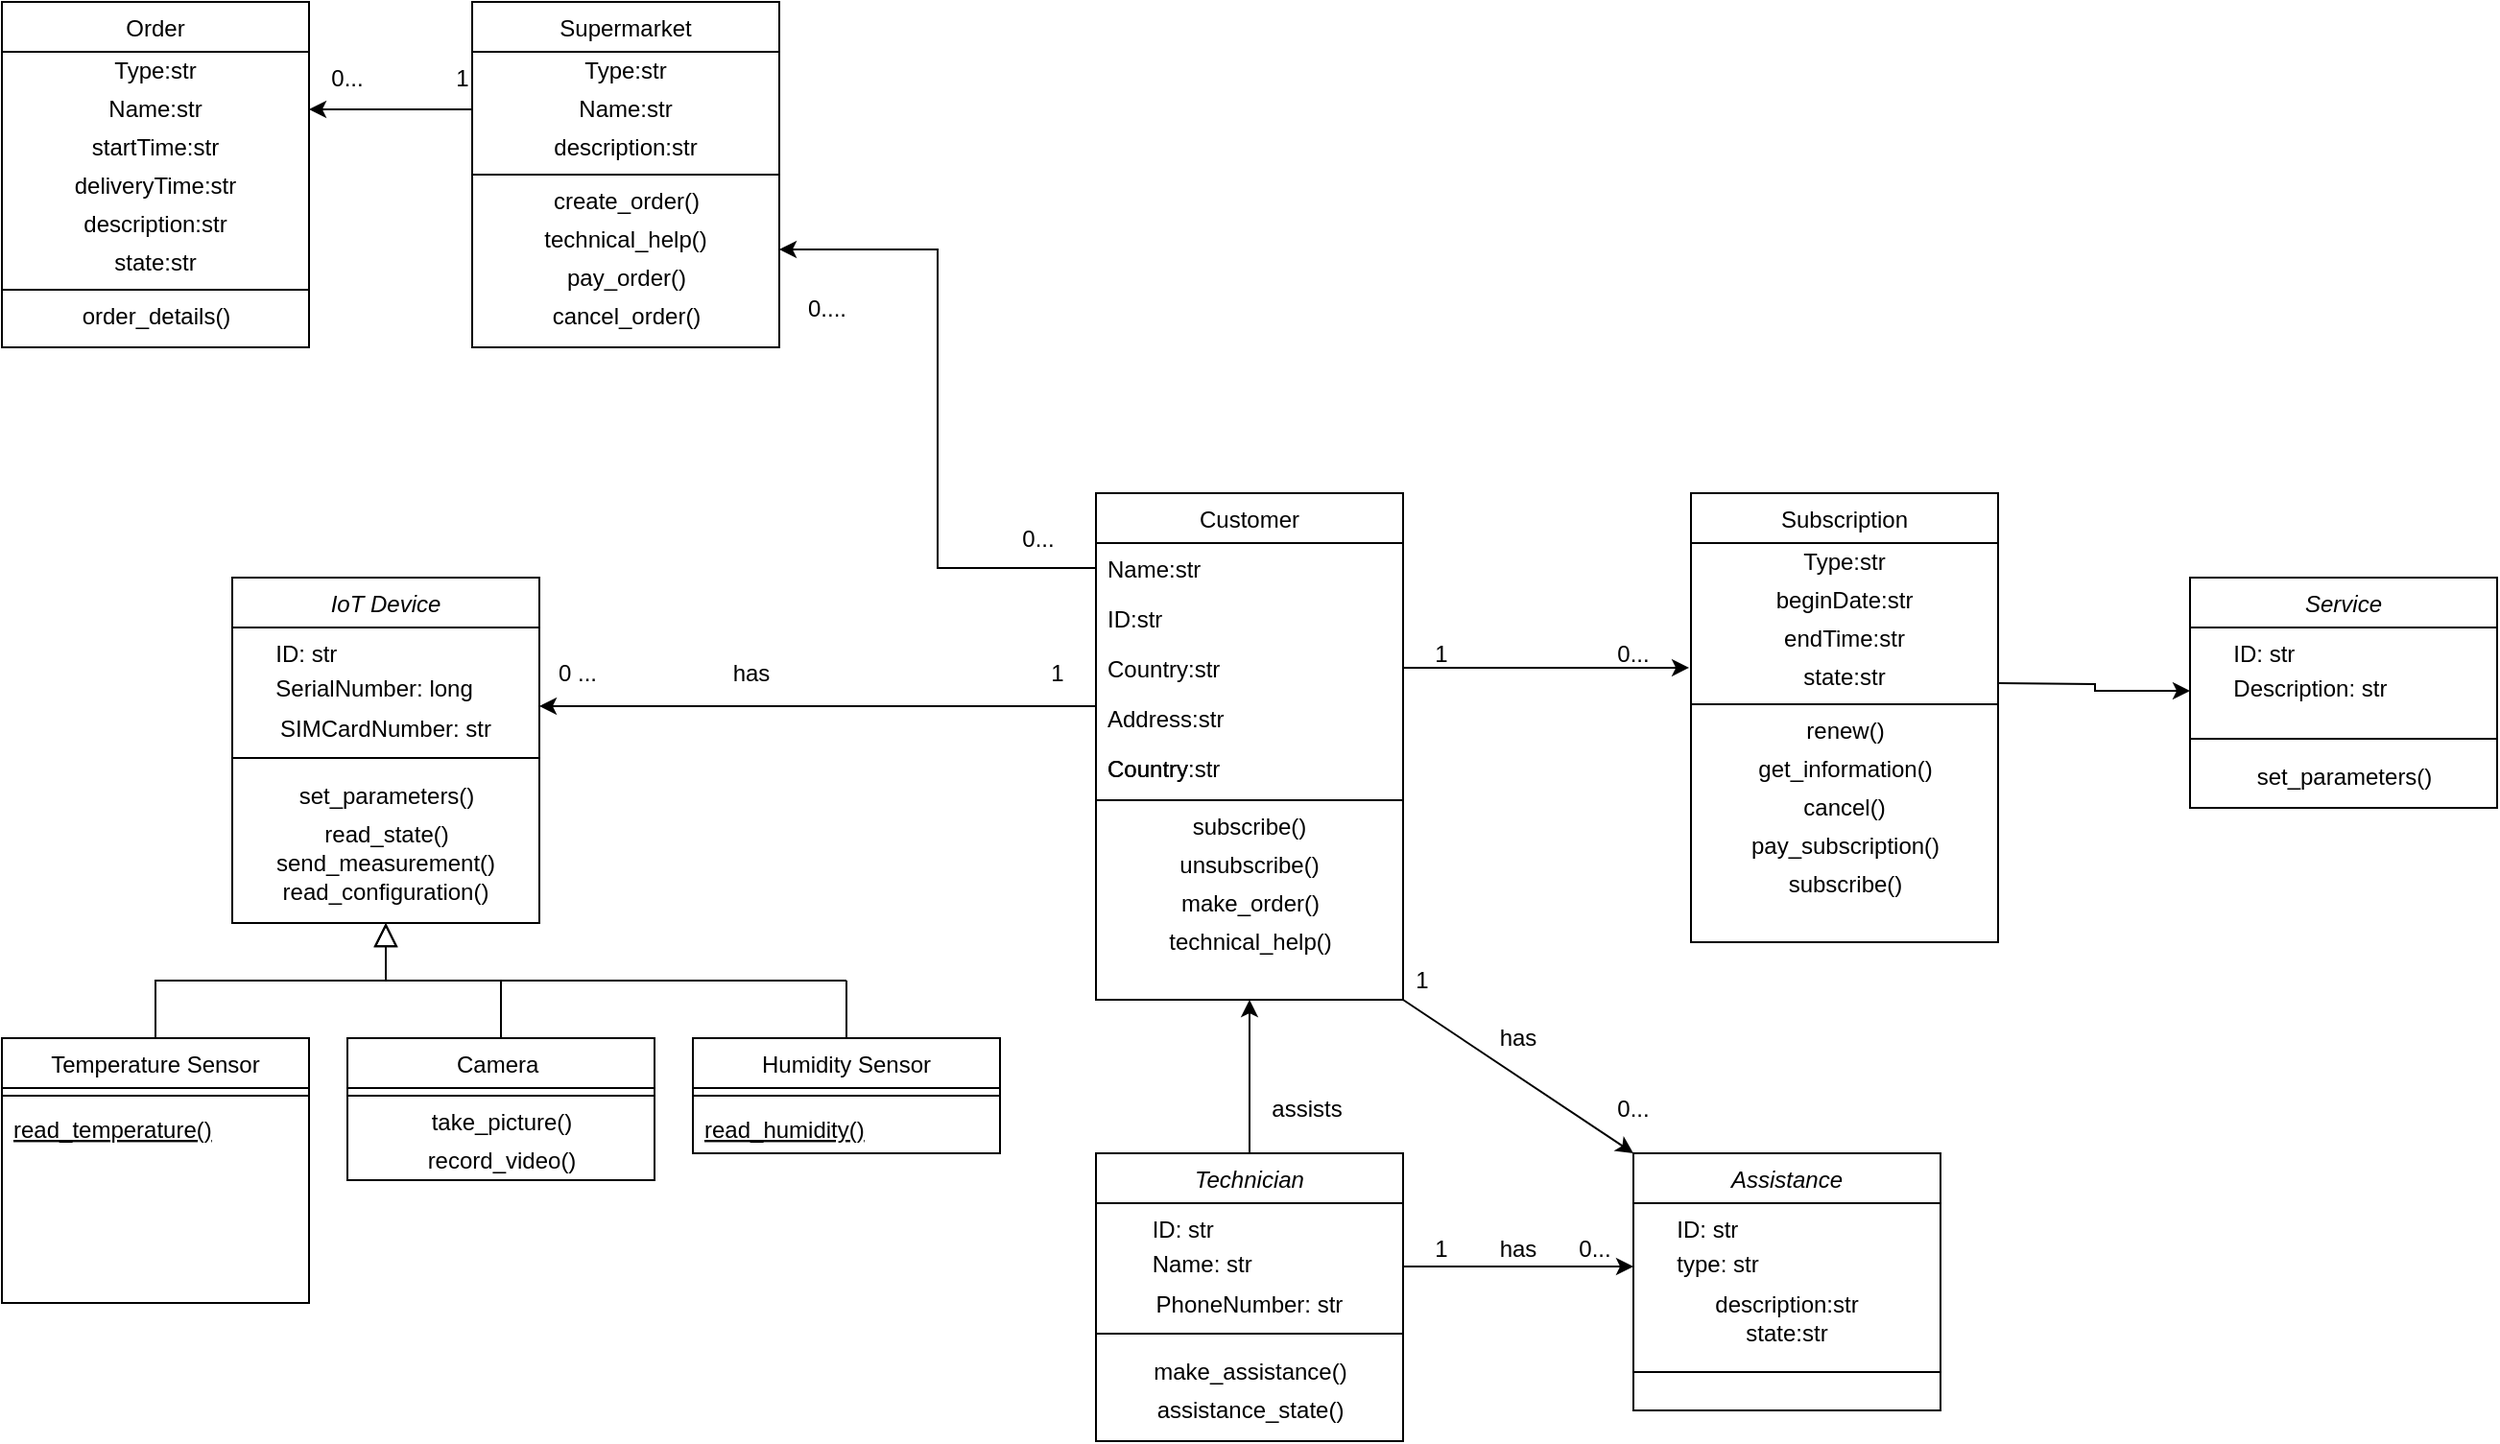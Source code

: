 <mxfile version="14.4.9" type="device"><diagram id="C5RBs43oDa-KdzZeNtuy" name="Page-1"><mxGraphModel dx="868" dy="1619" grid="1" gridSize="10" guides="1" tooltips="1" connect="1" arrows="1" fold="1" page="1" pageScale="1" pageWidth="827" pageHeight="1169" math="0" shadow="0"><root><mxCell id="WIyWlLk6GJQsqaUBKTNV-0"/><mxCell id="WIyWlLk6GJQsqaUBKTNV-1" parent="WIyWlLk6GJQsqaUBKTNV-0"/><mxCell id="zkfFHV4jXpPFQw0GAbJ--0" value="IoT Device" style="swimlane;fontStyle=2;align=center;verticalAlign=top;childLayout=stackLayout;horizontal=1;startSize=26;horizontalStack=0;resizeParent=1;resizeLast=0;collapsible=1;marginBottom=0;rounded=0;shadow=0;strokeWidth=1;" parent="WIyWlLk6GJQsqaUBKTNV-1" vertex="1"><mxGeometry x="240" y="120" width="160" height="180" as="geometry"><mxRectangle x="230" y="140" width="160" height="26" as="alternateBounds"/></mxGeometry></mxCell><mxCell id="zkfFHV4jXpPFQw0GAbJ--1" value="     ID: str" style="text;align=left;verticalAlign=top;spacingLeft=4;spacingRight=4;overflow=hidden;rotatable=0;points=[[0,0.5],[1,0.5]];portConstraint=eastwest;" parent="zkfFHV4jXpPFQw0GAbJ--0" vertex="1"><mxGeometry y="26" width="160" height="18" as="geometry"/></mxCell><mxCell id="zkfFHV4jXpPFQw0GAbJ--3" value="     SerialNumber: long&#10;" style="text;align=left;verticalAlign=top;spacingLeft=4;spacingRight=4;overflow=hidden;rotatable=0;points=[[0,0.5],[1,0.5]];portConstraint=eastwest;rounded=0;shadow=0;html=0;" parent="zkfFHV4jXpPFQw0GAbJ--0" vertex="1"><mxGeometry y="44" width="160" height="30" as="geometry"/></mxCell><mxCell id="Us1QKYMHrfAHXgwKgfNl-19" value="&lt;span style=&quot;text-align: left&quot;&gt;SIMCardNumber: str&lt;/span&gt;" style="text;html=1;strokeColor=none;fillColor=none;align=center;verticalAlign=middle;whiteSpace=wrap;rounded=0;" vertex="1" parent="zkfFHV4jXpPFQw0GAbJ--0"><mxGeometry y="74" width="160" height="10" as="geometry"/></mxCell><mxCell id="zkfFHV4jXpPFQw0GAbJ--4" value="" style="line;html=1;strokeWidth=1;align=left;verticalAlign=middle;spacingTop=-1;spacingLeft=3;spacingRight=3;rotatable=0;labelPosition=right;points=[];portConstraint=eastwest;" parent="zkfFHV4jXpPFQw0GAbJ--0" vertex="1"><mxGeometry y="84" width="160" height="20" as="geometry"/></mxCell><mxCell id="Us1QKYMHrfAHXgwKgfNl-12" value="set_parameters()" style="text;html=1;align=center;verticalAlign=middle;resizable=0;points=[];autosize=1;" vertex="1" parent="zkfFHV4jXpPFQw0GAbJ--0"><mxGeometry y="104" width="160" height="20" as="geometry"/></mxCell><mxCell id="Us1QKYMHrfAHXgwKgfNl-11" value="read_state()" style="text;html=1;align=center;verticalAlign=middle;resizable=0;points=[];autosize=1;" vertex="1" parent="zkfFHV4jXpPFQw0GAbJ--0"><mxGeometry y="124" width="160" height="20" as="geometry"/></mxCell><mxCell id="Us1QKYMHrfAHXgwKgfNl-8" value="send_measurement()" style="text;html=1;strokeColor=none;fillColor=none;align=center;verticalAlign=middle;whiteSpace=wrap;rounded=0;" vertex="1" parent="zkfFHV4jXpPFQw0GAbJ--0"><mxGeometry y="144" width="160" height="10" as="geometry"/></mxCell><mxCell id="Us1QKYMHrfAHXgwKgfNl-10" value="read_configuration()" style="text;html=1;strokeColor=none;fillColor=none;align=center;verticalAlign=middle;whiteSpace=wrap;rounded=0;" vertex="1" parent="zkfFHV4jXpPFQw0GAbJ--0"><mxGeometry y="154" width="160" height="20" as="geometry"/></mxCell><mxCell id="zkfFHV4jXpPFQw0GAbJ--6" value="Temperature Sensor" style="swimlane;fontStyle=0;align=center;verticalAlign=top;childLayout=stackLayout;horizontal=1;startSize=26;horizontalStack=0;resizeParent=1;resizeLast=0;collapsible=1;marginBottom=0;rounded=0;shadow=0;strokeWidth=1;" parent="WIyWlLk6GJQsqaUBKTNV-1" vertex="1"><mxGeometry x="120" y="360" width="160" height="138" as="geometry"><mxRectangle x="130" y="380" width="160" height="26" as="alternateBounds"/></mxGeometry></mxCell><mxCell id="zkfFHV4jXpPFQw0GAbJ--9" value="" style="line;html=1;strokeWidth=1;align=left;verticalAlign=middle;spacingTop=-1;spacingLeft=3;spacingRight=3;rotatable=0;labelPosition=right;points=[];portConstraint=eastwest;" parent="zkfFHV4jXpPFQw0GAbJ--6" vertex="1"><mxGeometry y="26" width="160" height="8" as="geometry"/></mxCell><mxCell id="zkfFHV4jXpPFQw0GAbJ--10" value="read_temperature()" style="text;align=left;verticalAlign=top;spacingLeft=4;spacingRight=4;overflow=hidden;rotatable=0;points=[[0,0.5],[1,0.5]];portConstraint=eastwest;fontStyle=4" parent="zkfFHV4jXpPFQw0GAbJ--6" vertex="1"><mxGeometry y="34" width="160" height="26" as="geometry"/></mxCell><mxCell id="zkfFHV4jXpPFQw0GAbJ--12" value="" style="endArrow=block;endSize=10;endFill=0;shadow=0;strokeWidth=1;rounded=0;edgeStyle=elbowEdgeStyle;elbow=vertical;" parent="WIyWlLk6GJQsqaUBKTNV-1" source="zkfFHV4jXpPFQw0GAbJ--6" target="zkfFHV4jXpPFQw0GAbJ--0" edge="1"><mxGeometry width="160" relative="1" as="geometry"><mxPoint x="200" y="203" as="sourcePoint"/><mxPoint x="200" y="203" as="targetPoint"/></mxGeometry></mxCell><mxCell id="zkfFHV4jXpPFQw0GAbJ--13" value="Camera " style="swimlane;fontStyle=0;align=center;verticalAlign=top;childLayout=stackLayout;horizontal=1;startSize=26;horizontalStack=0;resizeParent=1;resizeLast=0;collapsible=1;marginBottom=0;rounded=0;shadow=0;strokeWidth=1;" parent="WIyWlLk6GJQsqaUBKTNV-1" vertex="1"><mxGeometry x="300" y="360" width="160" height="74" as="geometry"><mxRectangle x="340" y="380" width="170" height="26" as="alternateBounds"/></mxGeometry></mxCell><mxCell id="zkfFHV4jXpPFQw0GAbJ--15" value="" style="line;html=1;strokeWidth=1;align=left;verticalAlign=middle;spacingTop=-1;spacingLeft=3;spacingRight=3;rotatable=0;labelPosition=right;points=[];portConstraint=eastwest;" parent="zkfFHV4jXpPFQw0GAbJ--13" vertex="1"><mxGeometry y="26" width="160" height="8" as="geometry"/></mxCell><mxCell id="Us1QKYMHrfAHXgwKgfNl-22" value="take_picture()" style="text;html=1;align=center;verticalAlign=middle;resizable=0;points=[];autosize=1;" vertex="1" parent="zkfFHV4jXpPFQw0GAbJ--13"><mxGeometry y="34" width="160" height="20" as="geometry"/></mxCell><mxCell id="Us1QKYMHrfAHXgwKgfNl-23" value="record_video()" style="text;html=1;align=center;verticalAlign=middle;resizable=0;points=[];autosize=1;" vertex="1" parent="zkfFHV4jXpPFQw0GAbJ--13"><mxGeometry y="54" width="160" height="20" as="geometry"/></mxCell><mxCell id="zkfFHV4jXpPFQw0GAbJ--16" value="" style="endArrow=block;endSize=10;endFill=0;shadow=0;strokeWidth=1;rounded=0;edgeStyle=elbowEdgeStyle;elbow=vertical;" parent="WIyWlLk6GJQsqaUBKTNV-1" source="zkfFHV4jXpPFQw0GAbJ--13" target="zkfFHV4jXpPFQw0GAbJ--0" edge="1"><mxGeometry width="160" relative="1" as="geometry"><mxPoint x="210" y="373" as="sourcePoint"/><mxPoint x="310" y="271" as="targetPoint"/></mxGeometry></mxCell><mxCell id="zkfFHV4jXpPFQw0GAbJ--17" value="Customer" style="swimlane;fontStyle=0;align=center;verticalAlign=top;childLayout=stackLayout;horizontal=1;startSize=26;horizontalStack=0;resizeParent=1;resizeLast=0;collapsible=1;marginBottom=0;rounded=0;shadow=0;strokeWidth=1;" parent="WIyWlLk6GJQsqaUBKTNV-1" vertex="1"><mxGeometry x="690" y="76" width="160" height="264" as="geometry"><mxRectangle x="550" y="140" width="160" height="26" as="alternateBounds"/></mxGeometry></mxCell><mxCell id="zkfFHV4jXpPFQw0GAbJ--18" value="Name:str" style="text;align=left;verticalAlign=top;spacingLeft=4;spacingRight=4;overflow=hidden;rotatable=0;points=[[0,0.5],[1,0.5]];portConstraint=eastwest;" parent="zkfFHV4jXpPFQw0GAbJ--17" vertex="1"><mxGeometry y="26" width="160" height="26" as="geometry"/></mxCell><mxCell id="zkfFHV4jXpPFQw0GAbJ--19" value="ID:str" style="text;align=left;verticalAlign=top;spacingLeft=4;spacingRight=4;overflow=hidden;rotatable=0;points=[[0,0.5],[1,0.5]];portConstraint=eastwest;rounded=0;shadow=0;html=0;" parent="zkfFHV4jXpPFQw0GAbJ--17" vertex="1"><mxGeometry y="52" width="160" height="26" as="geometry"/></mxCell><mxCell id="Us1QKYMHrfAHXgwKgfNl-5" value="Country:str" style="text;align=left;verticalAlign=top;spacingLeft=4;spacingRight=4;overflow=hidden;rotatable=0;points=[[0,0.5],[1,0.5]];portConstraint=eastwest;rounded=0;shadow=0;html=0;" vertex="1" parent="zkfFHV4jXpPFQw0GAbJ--17"><mxGeometry y="78" width="160" height="26" as="geometry"/></mxCell><mxCell id="Us1QKYMHrfAHXgwKgfNl-6" value="Address:str" style="text;align=left;verticalAlign=top;spacingLeft=4;spacingRight=4;overflow=hidden;rotatable=0;points=[[0,0.5],[1,0.5]];portConstraint=eastwest;rounded=0;shadow=0;html=0;" vertex="1" parent="zkfFHV4jXpPFQw0GAbJ--17"><mxGeometry y="104" width="160" height="26" as="geometry"/></mxCell><mxCell id="zkfFHV4jXpPFQw0GAbJ--22" value="Country" style="text;align=left;verticalAlign=top;spacingLeft=4;spacingRight=4;overflow=hidden;rotatable=0;points=[[0,0.5],[1,0.5]];portConstraint=eastwest;rounded=0;shadow=0;html=0;" parent="zkfFHV4jXpPFQw0GAbJ--17" vertex="1"><mxGeometry y="130" width="160" height="26" as="geometry"/></mxCell><mxCell id="zkfFHV4jXpPFQw0GAbJ--23" value="" style="line;html=1;strokeWidth=1;align=left;verticalAlign=middle;spacingTop=-1;spacingLeft=3;spacingRight=3;rotatable=0;labelPosition=right;points=[];portConstraint=eastwest;" parent="zkfFHV4jXpPFQw0GAbJ--17" vertex="1"><mxGeometry y="156" width="160" height="8" as="geometry"/></mxCell><mxCell id="Us1QKYMHrfAHXgwKgfNl-99" value="subscribe()" style="text;html=1;strokeColor=none;fillColor=none;align=center;verticalAlign=middle;whiteSpace=wrap;rounded=0;" vertex="1" parent="zkfFHV4jXpPFQw0GAbJ--17"><mxGeometry y="164" width="160" height="20" as="geometry"/></mxCell><mxCell id="Us1QKYMHrfAHXgwKgfNl-100" value="unsubscribe()" style="text;html=1;strokeColor=none;fillColor=none;align=center;verticalAlign=middle;whiteSpace=wrap;rounded=0;" vertex="1" parent="zkfFHV4jXpPFQw0GAbJ--17"><mxGeometry y="184" width="160" height="20" as="geometry"/></mxCell><mxCell id="Us1QKYMHrfAHXgwKgfNl-98" value="make_order()" style="text;html=1;align=center;verticalAlign=middle;resizable=0;points=[];autosize=1;" vertex="1" parent="zkfFHV4jXpPFQw0GAbJ--17"><mxGeometry y="204" width="160" height="20" as="geometry"/></mxCell><mxCell id="Us1QKYMHrfAHXgwKgfNl-97" value="technical_help()" style="text;html=1;align=center;verticalAlign=middle;resizable=0;points=[];autosize=1;" vertex="1" parent="zkfFHV4jXpPFQw0GAbJ--17"><mxGeometry y="224" width="160" height="20" as="geometry"/></mxCell><mxCell id="Us1QKYMHrfAHXgwKgfNl-7" style="edgeStyle=orthogonalEdgeStyle;rounded=0;orthogonalLoop=1;jettySize=auto;html=1;exitX=0;exitY=0.5;exitDx=0;exitDy=0;" edge="1" parent="WIyWlLk6GJQsqaUBKTNV-1" source="Us1QKYMHrfAHXgwKgfNl-6" target="zkfFHV4jXpPFQw0GAbJ--3"><mxGeometry relative="1" as="geometry"><Array as="points"><mxPoint x="690" y="187"/></Array></mxGeometry></mxCell><mxCell id="Us1QKYMHrfAHXgwKgfNl-14" value="has" style="text;html=1;align=center;verticalAlign=middle;resizable=0;points=[];autosize=1;" vertex="1" parent="WIyWlLk6GJQsqaUBKTNV-1"><mxGeometry x="495" y="160" width="30" height="20" as="geometry"/></mxCell><mxCell id="Us1QKYMHrfAHXgwKgfNl-15" value="1" style="text;html=1;strokeColor=none;fillColor=none;align=center;verticalAlign=middle;whiteSpace=wrap;rounded=0;" vertex="1" parent="WIyWlLk6GJQsqaUBKTNV-1"><mxGeometry x="650" y="160" width="40" height="20" as="geometry"/></mxCell><mxCell id="Us1QKYMHrfAHXgwKgfNl-16" value="0 ..." style="text;html=1;strokeColor=none;fillColor=none;align=center;verticalAlign=middle;whiteSpace=wrap;rounded=0;" vertex="1" parent="WIyWlLk6GJQsqaUBKTNV-1"><mxGeometry x="400" y="160" width="40" height="20" as="geometry"/></mxCell><mxCell id="Us1QKYMHrfAHXgwKgfNl-26" value="Humidity Sensor" style="swimlane;fontStyle=0;align=center;verticalAlign=top;childLayout=stackLayout;horizontal=1;startSize=26;horizontalStack=0;resizeParent=1;resizeLast=0;collapsible=1;marginBottom=0;rounded=0;shadow=0;strokeWidth=1;" vertex="1" parent="WIyWlLk6GJQsqaUBKTNV-1"><mxGeometry x="480" y="360" width="160" height="60" as="geometry"><mxRectangle x="130" y="380" width="160" height="26" as="alternateBounds"/></mxGeometry></mxCell><mxCell id="Us1QKYMHrfAHXgwKgfNl-27" value="" style="line;html=1;strokeWidth=1;align=left;verticalAlign=middle;spacingTop=-1;spacingLeft=3;spacingRight=3;rotatable=0;labelPosition=right;points=[];portConstraint=eastwest;" vertex="1" parent="Us1QKYMHrfAHXgwKgfNl-26"><mxGeometry y="26" width="160" height="8" as="geometry"/></mxCell><mxCell id="Us1QKYMHrfAHXgwKgfNl-28" value="read_humidity()" style="text;align=left;verticalAlign=top;spacingLeft=4;spacingRight=4;overflow=hidden;rotatable=0;points=[[0,0.5],[1,0.5]];portConstraint=eastwest;fontStyle=4" vertex="1" parent="Us1QKYMHrfAHXgwKgfNl-26"><mxGeometry y="34" width="160" height="26" as="geometry"/></mxCell><mxCell id="Us1QKYMHrfAHXgwKgfNl-29" value="" style="endArrow=none;html=1;" edge="1" parent="WIyWlLk6GJQsqaUBKTNV-1"><mxGeometry width="50" height="50" relative="1" as="geometry"><mxPoint x="380" y="330" as="sourcePoint"/><mxPoint x="560" y="330" as="targetPoint"/></mxGeometry></mxCell><mxCell id="Us1QKYMHrfAHXgwKgfNl-31" value="" style="endArrow=none;html=1;" edge="1" parent="WIyWlLk6GJQsqaUBKTNV-1" source="Us1QKYMHrfAHXgwKgfNl-26"><mxGeometry width="50" height="50" relative="1" as="geometry"><mxPoint x="390" y="340" as="sourcePoint"/><mxPoint x="560" y="330" as="targetPoint"/></mxGeometry></mxCell><mxCell id="Us1QKYMHrfAHXgwKgfNl-32" value="Subscription" style="swimlane;fontStyle=0;align=center;verticalAlign=top;childLayout=stackLayout;horizontal=1;startSize=26;horizontalStack=0;resizeParent=1;resizeLast=0;collapsible=1;marginBottom=0;rounded=0;shadow=0;strokeWidth=1;" vertex="1" parent="WIyWlLk6GJQsqaUBKTNV-1"><mxGeometry x="1000" y="76" width="160" height="234" as="geometry"><mxRectangle x="550" y="140" width="160" height="26" as="alternateBounds"/></mxGeometry></mxCell><mxCell id="Us1QKYMHrfAHXgwKgfNl-94" value="Type:str" style="text;html=1;strokeColor=none;fillColor=none;align=center;verticalAlign=middle;whiteSpace=wrap;rounded=0;" vertex="1" parent="Us1QKYMHrfAHXgwKgfNl-32"><mxGeometry y="26" width="160" height="20" as="geometry"/></mxCell><mxCell id="Us1QKYMHrfAHXgwKgfNl-92" value="beginDate:str" style="text;html=1;strokeColor=none;fillColor=none;align=center;verticalAlign=middle;whiteSpace=wrap;rounded=0;" vertex="1" parent="Us1QKYMHrfAHXgwKgfNl-32"><mxGeometry y="46" width="160" height="20" as="geometry"/></mxCell><mxCell id="Us1QKYMHrfAHXgwKgfNl-93" value="endTime:str" style="text;html=1;strokeColor=none;fillColor=none;align=center;verticalAlign=middle;whiteSpace=wrap;rounded=0;" vertex="1" parent="Us1QKYMHrfAHXgwKgfNl-32"><mxGeometry y="66" width="160" height="20" as="geometry"/></mxCell><mxCell id="Us1QKYMHrfAHXgwKgfNl-96" value="state:str" style="text;html=1;strokeColor=none;fillColor=none;align=center;verticalAlign=middle;whiteSpace=wrap;rounded=0;" vertex="1" parent="Us1QKYMHrfAHXgwKgfNl-32"><mxGeometry y="86" width="160" height="20" as="geometry"/></mxCell><mxCell id="Us1QKYMHrfAHXgwKgfNl-39" value="" style="line;html=1;strokeWidth=1;align=left;verticalAlign=middle;spacingTop=-1;spacingLeft=3;spacingRight=3;rotatable=0;labelPosition=right;points=[];portConstraint=eastwest;" vertex="1" parent="Us1QKYMHrfAHXgwKgfNl-32"><mxGeometry y="106" width="160" height="8" as="geometry"/></mxCell><mxCell id="Us1QKYMHrfAHXgwKgfNl-53" value="renew()" style="text;html=1;align=center;verticalAlign=middle;resizable=0;points=[];autosize=1;" vertex="1" parent="Us1QKYMHrfAHXgwKgfNl-32"><mxGeometry y="114" width="160" height="20" as="geometry"/></mxCell><mxCell id="Us1QKYMHrfAHXgwKgfNl-78" value="get_information()" style="text;html=1;align=center;verticalAlign=middle;resizable=0;points=[];autosize=1;" vertex="1" parent="Us1QKYMHrfAHXgwKgfNl-32"><mxGeometry y="134" width="160" height="20" as="geometry"/></mxCell><mxCell id="Us1QKYMHrfAHXgwKgfNl-79" value="cancel()" style="text;html=1;strokeColor=none;fillColor=none;align=center;verticalAlign=middle;whiteSpace=wrap;rounded=0;" vertex="1" parent="Us1QKYMHrfAHXgwKgfNl-32"><mxGeometry y="154" width="160" height="20" as="geometry"/></mxCell><mxCell id="Us1QKYMHrfAHXgwKgfNl-55" value="pay_subscription()" style="text;html=1;align=center;verticalAlign=middle;resizable=0;points=[];autosize=1;" vertex="1" parent="Us1QKYMHrfAHXgwKgfNl-32"><mxGeometry y="174" width="160" height="20" as="geometry"/></mxCell><mxCell id="Us1QKYMHrfAHXgwKgfNl-91" value="subscribe()" style="text;html=1;align=center;verticalAlign=middle;resizable=0;points=[];autosize=1;" vertex="1" parent="Us1QKYMHrfAHXgwKgfNl-32"><mxGeometry y="194" width="160" height="20" as="geometry"/></mxCell><mxCell id="Us1QKYMHrfAHXgwKgfNl-13" value="Country:str" style="text;align=left;verticalAlign=top;spacingLeft=4;spacingRight=4;overflow=hidden;rotatable=0;points=[[0,0.5],[1,0.5]];portConstraint=eastwest;rounded=0;shadow=0;html=0;" vertex="1" parent="WIyWlLk6GJQsqaUBKTNV-1"><mxGeometry x="690" y="206" width="160" height="26" as="geometry"/></mxCell><mxCell id="Us1QKYMHrfAHXgwKgfNl-56" value="1" style="text;html=1;strokeColor=none;fillColor=none;align=center;verticalAlign=middle;whiteSpace=wrap;rounded=0;" vertex="1" parent="WIyWlLk6GJQsqaUBKTNV-1"><mxGeometry x="850" y="150" width="40" height="20" as="geometry"/></mxCell><mxCell id="Us1QKYMHrfAHXgwKgfNl-57" value="0..." style="text;html=1;strokeColor=none;fillColor=none;align=center;verticalAlign=middle;whiteSpace=wrap;rounded=0;" vertex="1" parent="WIyWlLk6GJQsqaUBKTNV-1"><mxGeometry x="950" y="150" width="40" height="20" as="geometry"/></mxCell><mxCell id="Us1QKYMHrfAHXgwKgfNl-66" value="Service" style="swimlane;fontStyle=2;align=center;verticalAlign=top;childLayout=stackLayout;horizontal=1;startSize=26;horizontalStack=0;resizeParent=1;resizeLast=0;collapsible=1;marginBottom=0;rounded=0;shadow=0;strokeWidth=1;" vertex="1" parent="WIyWlLk6GJQsqaUBKTNV-1"><mxGeometry x="1260" y="120" width="160" height="120" as="geometry"><mxRectangle x="230" y="140" width="160" height="26" as="alternateBounds"/></mxGeometry></mxCell><mxCell id="Us1QKYMHrfAHXgwKgfNl-67" value="     ID: str" style="text;align=left;verticalAlign=top;spacingLeft=4;spacingRight=4;overflow=hidden;rotatable=0;points=[[0,0.5],[1,0.5]];portConstraint=eastwest;" vertex="1" parent="Us1QKYMHrfAHXgwKgfNl-66"><mxGeometry y="26" width="160" height="18" as="geometry"/></mxCell><mxCell id="Us1QKYMHrfAHXgwKgfNl-68" value="     Description: str&#10;" style="text;align=left;verticalAlign=top;spacingLeft=4;spacingRight=4;overflow=hidden;rotatable=0;points=[[0,0.5],[1,0.5]];portConstraint=eastwest;rounded=0;shadow=0;html=0;" vertex="1" parent="Us1QKYMHrfAHXgwKgfNl-66"><mxGeometry y="44" width="160" height="30" as="geometry"/></mxCell><mxCell id="Us1QKYMHrfAHXgwKgfNl-70" value="" style="line;html=1;strokeWidth=1;align=left;verticalAlign=middle;spacingTop=-1;spacingLeft=3;spacingRight=3;rotatable=0;labelPosition=right;points=[];portConstraint=eastwest;" vertex="1" parent="Us1QKYMHrfAHXgwKgfNl-66"><mxGeometry y="74" width="160" height="20" as="geometry"/></mxCell><mxCell id="Us1QKYMHrfAHXgwKgfNl-71" value="set_parameters()" style="text;html=1;align=center;verticalAlign=middle;resizable=0;points=[];autosize=1;" vertex="1" parent="Us1QKYMHrfAHXgwKgfNl-66"><mxGeometry y="94" width="160" height="20" as="geometry"/></mxCell><mxCell id="Us1QKYMHrfAHXgwKgfNl-75" style="edgeStyle=orthogonalEdgeStyle;rounded=0;orthogonalLoop=1;jettySize=auto;html=1;" edge="1" parent="WIyWlLk6GJQsqaUBKTNV-1" target="Us1QKYMHrfAHXgwKgfNl-68"><mxGeometry relative="1" as="geometry"><mxPoint x="1160" y="175" as="sourcePoint"/></mxGeometry></mxCell><mxCell id="Us1QKYMHrfAHXgwKgfNl-76" style="edgeStyle=orthogonalEdgeStyle;rounded=0;orthogonalLoop=1;jettySize=auto;html=1;entryX=-0.006;entryY=0.192;entryDx=0;entryDy=0;entryPerimeter=0;" edge="1" parent="WIyWlLk6GJQsqaUBKTNV-1" source="Us1QKYMHrfAHXgwKgfNl-5"><mxGeometry relative="1" as="geometry"><mxPoint x="999.04" y="166.992" as="targetPoint"/></mxGeometry></mxCell><mxCell id="Us1QKYMHrfAHXgwKgfNl-89" style="edgeStyle=orthogonalEdgeStyle;rounded=0;orthogonalLoop=1;jettySize=auto;html=1;entryX=0.5;entryY=1;entryDx=0;entryDy=0;" edge="1" parent="WIyWlLk6GJQsqaUBKTNV-1" source="Us1QKYMHrfAHXgwKgfNl-80" target="zkfFHV4jXpPFQw0GAbJ--17"><mxGeometry relative="1" as="geometry"/></mxCell><mxCell id="Us1QKYMHrfAHXgwKgfNl-80" value="Technician" style="swimlane;fontStyle=2;align=center;verticalAlign=top;childLayout=stackLayout;horizontal=1;startSize=26;horizontalStack=0;resizeParent=1;resizeLast=0;collapsible=1;marginBottom=0;rounded=0;shadow=0;strokeWidth=1;" vertex="1" parent="WIyWlLk6GJQsqaUBKTNV-1"><mxGeometry x="690" y="420" width="160" height="150" as="geometry"><mxRectangle x="230" y="140" width="160" height="26" as="alternateBounds"/></mxGeometry></mxCell><mxCell id="Us1QKYMHrfAHXgwKgfNl-81" value="       ID: str" style="text;align=left;verticalAlign=top;spacingLeft=4;spacingRight=4;overflow=hidden;rotatable=0;points=[[0,0.5],[1,0.5]];portConstraint=eastwest;" vertex="1" parent="Us1QKYMHrfAHXgwKgfNl-80"><mxGeometry y="26" width="160" height="18" as="geometry"/></mxCell><mxCell id="Us1QKYMHrfAHXgwKgfNl-82" value="       Name: str&#10;" style="text;align=left;verticalAlign=top;spacingLeft=4;spacingRight=4;overflow=hidden;rotatable=0;points=[[0,0.5],[1,0.5]];portConstraint=eastwest;rounded=0;shadow=0;html=0;" vertex="1" parent="Us1QKYMHrfAHXgwKgfNl-80"><mxGeometry y="44" width="160" height="30" as="geometry"/></mxCell><mxCell id="Us1QKYMHrfAHXgwKgfNl-83" value="&lt;span style=&quot;text-align: left&quot;&gt;PhoneNumber: str&lt;/span&gt;" style="text;html=1;strokeColor=none;fillColor=none;align=center;verticalAlign=middle;whiteSpace=wrap;rounded=0;" vertex="1" parent="Us1QKYMHrfAHXgwKgfNl-80"><mxGeometry y="74" width="160" height="10" as="geometry"/></mxCell><mxCell id="Us1QKYMHrfAHXgwKgfNl-84" value="" style="line;html=1;strokeWidth=1;align=left;verticalAlign=middle;spacingTop=-1;spacingLeft=3;spacingRight=3;rotatable=0;labelPosition=right;points=[];portConstraint=eastwest;" vertex="1" parent="Us1QKYMHrfAHXgwKgfNl-80"><mxGeometry y="84" width="160" height="20" as="geometry"/></mxCell><mxCell id="Us1QKYMHrfAHXgwKgfNl-85" value="make_assistance()" style="text;html=1;align=center;verticalAlign=middle;resizable=0;points=[];autosize=1;" vertex="1" parent="Us1QKYMHrfAHXgwKgfNl-80"><mxGeometry y="104" width="160" height="20" as="geometry"/></mxCell><mxCell id="Us1QKYMHrfAHXgwKgfNl-86" value="assistance_state()" style="text;html=1;align=center;verticalAlign=middle;resizable=0;points=[];autosize=1;" vertex="1" parent="Us1QKYMHrfAHXgwKgfNl-80"><mxGeometry y="124" width="160" height="20" as="geometry"/></mxCell><mxCell id="Us1QKYMHrfAHXgwKgfNl-90" value="assists" style="text;html=1;strokeColor=none;fillColor=none;align=center;verticalAlign=middle;whiteSpace=wrap;rounded=0;" vertex="1" parent="WIyWlLk6GJQsqaUBKTNV-1"><mxGeometry x="780" y="387" width="40" height="20" as="geometry"/></mxCell><mxCell id="Us1QKYMHrfAHXgwKgfNl-101" value="Assistance" style="swimlane;fontStyle=2;align=center;verticalAlign=top;childLayout=stackLayout;horizontal=1;startSize=26;horizontalStack=0;resizeParent=1;resizeLast=0;collapsible=1;marginBottom=0;rounded=0;shadow=0;strokeWidth=1;" vertex="1" parent="WIyWlLk6GJQsqaUBKTNV-1"><mxGeometry x="970" y="420" width="160" height="134" as="geometry"><mxRectangle x="230" y="140" width="160" height="26" as="alternateBounds"/></mxGeometry></mxCell><mxCell id="Us1QKYMHrfAHXgwKgfNl-102" value="     ID: str" style="text;align=left;verticalAlign=top;spacingLeft=4;spacingRight=4;overflow=hidden;rotatable=0;points=[[0,0.5],[1,0.5]];portConstraint=eastwest;" vertex="1" parent="Us1QKYMHrfAHXgwKgfNl-101"><mxGeometry y="26" width="160" height="18" as="geometry"/></mxCell><mxCell id="Us1QKYMHrfAHXgwKgfNl-103" value="     type: str&#10;" style="text;align=left;verticalAlign=top;spacingLeft=4;spacingRight=4;overflow=hidden;rotatable=0;points=[[0,0.5],[1,0.5]];portConstraint=eastwest;rounded=0;shadow=0;html=0;" vertex="1" parent="Us1QKYMHrfAHXgwKgfNl-101"><mxGeometry y="44" width="160" height="30" as="geometry"/></mxCell><mxCell id="Us1QKYMHrfAHXgwKgfNl-104" value="&lt;div style=&quot;text-align: left&quot;&gt;&lt;span&gt;description:str&lt;/span&gt;&lt;/div&gt;" style="text;html=1;strokeColor=none;fillColor=none;align=center;verticalAlign=middle;whiteSpace=wrap;rounded=0;" vertex="1" parent="Us1QKYMHrfAHXgwKgfNl-101"><mxGeometry y="74" width="160" height="10" as="geometry"/></mxCell><mxCell id="Us1QKYMHrfAHXgwKgfNl-110" value="state:str" style="text;html=1;strokeColor=none;fillColor=none;align=center;verticalAlign=middle;whiteSpace=wrap;rounded=0;" vertex="1" parent="Us1QKYMHrfAHXgwKgfNl-101"><mxGeometry y="84" width="160" height="20" as="geometry"/></mxCell><mxCell id="Us1QKYMHrfAHXgwKgfNl-105" value="" style="line;html=1;strokeWidth=1;align=left;verticalAlign=middle;spacingTop=-1;spacingLeft=3;spacingRight=3;rotatable=0;labelPosition=right;points=[];portConstraint=eastwest;" vertex="1" parent="Us1QKYMHrfAHXgwKgfNl-101"><mxGeometry y="104" width="160" height="20" as="geometry"/></mxCell><mxCell id="Us1QKYMHrfAHXgwKgfNl-111" style="edgeStyle=orthogonalEdgeStyle;rounded=0;orthogonalLoop=1;jettySize=auto;html=1;entryX=0;entryY=0.5;entryDx=0;entryDy=0;" edge="1" parent="WIyWlLk6GJQsqaUBKTNV-1" source="Us1QKYMHrfAHXgwKgfNl-82" target="Us1QKYMHrfAHXgwKgfNl-103"><mxGeometry relative="1" as="geometry"/></mxCell><mxCell id="Us1QKYMHrfAHXgwKgfNl-112" value="0..." style="text;html=1;strokeColor=none;fillColor=none;align=center;verticalAlign=middle;whiteSpace=wrap;rounded=0;" vertex="1" parent="WIyWlLk6GJQsqaUBKTNV-1"><mxGeometry x="930" y="460" width="40" height="20" as="geometry"/></mxCell><mxCell id="Us1QKYMHrfAHXgwKgfNl-113" value="1" style="text;html=1;strokeColor=none;fillColor=none;align=center;verticalAlign=middle;whiteSpace=wrap;rounded=0;" vertex="1" parent="WIyWlLk6GJQsqaUBKTNV-1"><mxGeometry x="850" y="460" width="40" height="20" as="geometry"/></mxCell><mxCell id="Us1QKYMHrfAHXgwKgfNl-115" value="0..." style="text;html=1;strokeColor=none;fillColor=none;align=center;verticalAlign=middle;whiteSpace=wrap;rounded=0;" vertex="1" parent="WIyWlLk6GJQsqaUBKTNV-1"><mxGeometry x="950" y="387" width="40" height="20" as="geometry"/></mxCell><mxCell id="Us1QKYMHrfAHXgwKgfNl-116" value="1" style="text;html=1;strokeColor=none;fillColor=none;align=center;verticalAlign=middle;whiteSpace=wrap;rounded=0;" vertex="1" parent="WIyWlLk6GJQsqaUBKTNV-1"><mxGeometry x="840" y="320" width="40" height="20" as="geometry"/></mxCell><mxCell id="Us1QKYMHrfAHXgwKgfNl-117" value="" style="endArrow=classic;html=1;entryX=0;entryY=0;entryDx=0;entryDy=0;" edge="1" parent="WIyWlLk6GJQsqaUBKTNV-1" target="Us1QKYMHrfAHXgwKgfNl-101"><mxGeometry width="50" height="50" relative="1" as="geometry"><mxPoint x="850" y="340" as="sourcePoint"/><mxPoint x="900" y="290" as="targetPoint"/></mxGeometry></mxCell><mxCell id="Us1QKYMHrfAHXgwKgfNl-118" value="has" style="text;html=1;strokeColor=none;fillColor=none;align=center;verticalAlign=middle;whiteSpace=wrap;rounded=0;" vertex="1" parent="WIyWlLk6GJQsqaUBKTNV-1"><mxGeometry x="890" y="460" width="40" height="20" as="geometry"/></mxCell><mxCell id="Us1QKYMHrfAHXgwKgfNl-119" value="has" style="text;html=1;strokeColor=none;fillColor=none;align=center;verticalAlign=middle;whiteSpace=wrap;rounded=0;" vertex="1" parent="WIyWlLk6GJQsqaUBKTNV-1"><mxGeometry x="890" y="350" width="40" height="20" as="geometry"/></mxCell><mxCell id="Us1QKYMHrfAHXgwKgfNl-124" value="Supermarket" style="swimlane;fontStyle=0;align=center;verticalAlign=top;childLayout=stackLayout;horizontal=1;startSize=26;horizontalStack=0;resizeParent=1;resizeLast=0;collapsible=1;marginBottom=0;rounded=0;shadow=0;strokeWidth=1;" vertex="1" parent="WIyWlLk6GJQsqaUBKTNV-1"><mxGeometry x="365" y="-180" width="160" height="180" as="geometry"><mxRectangle x="550" y="140" width="160" height="26" as="alternateBounds"/></mxGeometry></mxCell><mxCell id="Us1QKYMHrfAHXgwKgfNl-125" value="Type:str" style="text;html=1;strokeColor=none;fillColor=none;align=center;verticalAlign=middle;whiteSpace=wrap;rounded=0;" vertex="1" parent="Us1QKYMHrfAHXgwKgfNl-124"><mxGeometry y="26" width="160" height="20" as="geometry"/></mxCell><mxCell id="Us1QKYMHrfAHXgwKgfNl-126" value="Name:str" style="text;html=1;strokeColor=none;fillColor=none;align=center;verticalAlign=middle;whiteSpace=wrap;rounded=0;" vertex="1" parent="Us1QKYMHrfAHXgwKgfNl-124"><mxGeometry y="46" width="160" height="20" as="geometry"/></mxCell><mxCell id="Us1QKYMHrfAHXgwKgfNl-128" value="description:str" style="text;html=1;strokeColor=none;fillColor=none;align=center;verticalAlign=middle;whiteSpace=wrap;rounded=0;" vertex="1" parent="Us1QKYMHrfAHXgwKgfNl-124"><mxGeometry y="66" width="160" height="20" as="geometry"/></mxCell><mxCell id="Us1QKYMHrfAHXgwKgfNl-129" value="" style="line;html=1;strokeWidth=1;align=left;verticalAlign=middle;spacingTop=-1;spacingLeft=3;spacingRight=3;rotatable=0;labelPosition=right;points=[];portConstraint=eastwest;" vertex="1" parent="Us1QKYMHrfAHXgwKgfNl-124"><mxGeometry y="86" width="160" height="8" as="geometry"/></mxCell><mxCell id="Us1QKYMHrfAHXgwKgfNl-130" value="create_order()" style="text;html=1;align=center;verticalAlign=middle;resizable=0;points=[];autosize=1;" vertex="1" parent="Us1QKYMHrfAHXgwKgfNl-124"><mxGeometry y="94" width="160" height="20" as="geometry"/></mxCell><mxCell id="Us1QKYMHrfAHXgwKgfNl-132" value="technical_help()" style="text;html=1;strokeColor=none;fillColor=none;align=center;verticalAlign=middle;whiteSpace=wrap;rounded=0;" vertex="1" parent="Us1QKYMHrfAHXgwKgfNl-124"><mxGeometry y="114" width="160" height="20" as="geometry"/></mxCell><mxCell id="Us1QKYMHrfAHXgwKgfNl-133" value="pay_order()" style="text;html=1;align=center;verticalAlign=middle;resizable=0;points=[];autosize=1;" vertex="1" parent="Us1QKYMHrfAHXgwKgfNl-124"><mxGeometry y="134" width="160" height="20" as="geometry"/></mxCell><mxCell id="Us1QKYMHrfAHXgwKgfNl-134" value="cancel_order()" style="text;html=1;align=center;verticalAlign=middle;resizable=0;points=[];autosize=1;" vertex="1" parent="Us1QKYMHrfAHXgwKgfNl-124"><mxGeometry y="154" width="160" height="20" as="geometry"/></mxCell><mxCell id="Us1QKYMHrfAHXgwKgfNl-136" style="edgeStyle=orthogonalEdgeStyle;rounded=0;orthogonalLoop=1;jettySize=auto;html=1;entryX=1;entryY=0.75;entryDx=0;entryDy=0;" edge="1" parent="WIyWlLk6GJQsqaUBKTNV-1" source="zkfFHV4jXpPFQw0GAbJ--18" target="Us1QKYMHrfAHXgwKgfNl-132"><mxGeometry relative="1" as="geometry"/></mxCell><mxCell id="Us1QKYMHrfAHXgwKgfNl-137" value="0...." style="text;html=1;strokeColor=none;fillColor=none;align=center;verticalAlign=middle;whiteSpace=wrap;rounded=0;" vertex="1" parent="WIyWlLk6GJQsqaUBKTNV-1"><mxGeometry x="530" y="-30" width="40" height="20" as="geometry"/></mxCell><mxCell id="Us1QKYMHrfAHXgwKgfNl-138" value="0..." style="text;html=1;strokeColor=none;fillColor=none;align=center;verticalAlign=middle;whiteSpace=wrap;rounded=0;" vertex="1" parent="WIyWlLk6GJQsqaUBKTNV-1"><mxGeometry x="640" y="90" width="40" height="20" as="geometry"/></mxCell><mxCell id="Us1QKYMHrfAHXgwKgfNl-139" value="Order" style="swimlane;fontStyle=0;align=center;verticalAlign=top;childLayout=stackLayout;horizontal=1;startSize=26;horizontalStack=0;resizeParent=1;resizeLast=0;collapsible=1;marginBottom=0;rounded=0;shadow=0;strokeWidth=1;" vertex="1" parent="WIyWlLk6GJQsqaUBKTNV-1"><mxGeometry x="120" y="-180" width="160" height="180" as="geometry"><mxRectangle x="550" y="140" width="160" height="26" as="alternateBounds"/></mxGeometry></mxCell><mxCell id="Us1QKYMHrfAHXgwKgfNl-140" value="Type:str" style="text;html=1;strokeColor=none;fillColor=none;align=center;verticalAlign=middle;whiteSpace=wrap;rounded=0;" vertex="1" parent="Us1QKYMHrfAHXgwKgfNl-139"><mxGeometry y="26" width="160" height="20" as="geometry"/></mxCell><mxCell id="Us1QKYMHrfAHXgwKgfNl-141" value="Name:str" style="text;html=1;strokeColor=none;fillColor=none;align=center;verticalAlign=middle;whiteSpace=wrap;rounded=0;" vertex="1" parent="Us1QKYMHrfAHXgwKgfNl-139"><mxGeometry y="46" width="160" height="20" as="geometry"/></mxCell><mxCell id="Us1QKYMHrfAHXgwKgfNl-142" value="startTime:str" style="text;html=1;strokeColor=none;fillColor=none;align=center;verticalAlign=middle;whiteSpace=wrap;rounded=0;" vertex="1" parent="Us1QKYMHrfAHXgwKgfNl-139"><mxGeometry y="66" width="160" height="20" as="geometry"/></mxCell><mxCell id="Us1QKYMHrfAHXgwKgfNl-143" value="deliveryTime:str" style="text;html=1;strokeColor=none;fillColor=none;align=center;verticalAlign=middle;whiteSpace=wrap;rounded=0;" vertex="1" parent="Us1QKYMHrfAHXgwKgfNl-139"><mxGeometry y="86" width="160" height="20" as="geometry"/></mxCell><mxCell id="Us1QKYMHrfAHXgwKgfNl-153" value="description:str" style="text;html=1;strokeColor=none;fillColor=none;align=center;verticalAlign=middle;whiteSpace=wrap;rounded=0;" vertex="1" parent="Us1QKYMHrfAHXgwKgfNl-139"><mxGeometry y="106" width="160" height="20" as="geometry"/></mxCell><mxCell id="Us1QKYMHrfAHXgwKgfNl-154" value="state:str" style="text;html=1;strokeColor=none;fillColor=none;align=center;verticalAlign=middle;whiteSpace=wrap;rounded=0;" vertex="1" parent="Us1QKYMHrfAHXgwKgfNl-139"><mxGeometry y="126" width="160" height="20" as="geometry"/></mxCell><mxCell id="Us1QKYMHrfAHXgwKgfNl-144" value="" style="line;html=1;strokeWidth=1;align=left;verticalAlign=middle;spacingTop=-1;spacingLeft=3;spacingRight=3;rotatable=0;labelPosition=right;points=[];portConstraint=eastwest;" vertex="1" parent="Us1QKYMHrfAHXgwKgfNl-139"><mxGeometry y="146" width="160" height="8" as="geometry"/></mxCell><mxCell id="Us1QKYMHrfAHXgwKgfNl-131" value="order_details()" style="text;html=1;align=center;verticalAlign=middle;resizable=0;points=[];autosize=1;" vertex="1" parent="Us1QKYMHrfAHXgwKgfNl-139"><mxGeometry y="154" width="160" height="20" as="geometry"/></mxCell><mxCell id="Us1QKYMHrfAHXgwKgfNl-150" style="edgeStyle=orthogonalEdgeStyle;rounded=0;orthogonalLoop=1;jettySize=auto;html=1;" edge="1" parent="WIyWlLk6GJQsqaUBKTNV-1" source="Us1QKYMHrfAHXgwKgfNl-126" target="Us1QKYMHrfAHXgwKgfNl-141"><mxGeometry relative="1" as="geometry"/></mxCell><mxCell id="Us1QKYMHrfAHXgwKgfNl-151" value="0..." style="text;html=1;strokeColor=none;fillColor=none;align=center;verticalAlign=middle;whiteSpace=wrap;rounded=0;" vertex="1" parent="WIyWlLk6GJQsqaUBKTNV-1"><mxGeometry x="280" y="-150" width="40" height="20" as="geometry"/></mxCell><mxCell id="Us1QKYMHrfAHXgwKgfNl-152" value="1" style="text;html=1;strokeColor=none;fillColor=none;align=center;verticalAlign=middle;whiteSpace=wrap;rounded=0;" vertex="1" parent="WIyWlLk6GJQsqaUBKTNV-1"><mxGeometry x="340" y="-150" width="40" height="20" as="geometry"/></mxCell></root></mxGraphModel></diagram></mxfile>